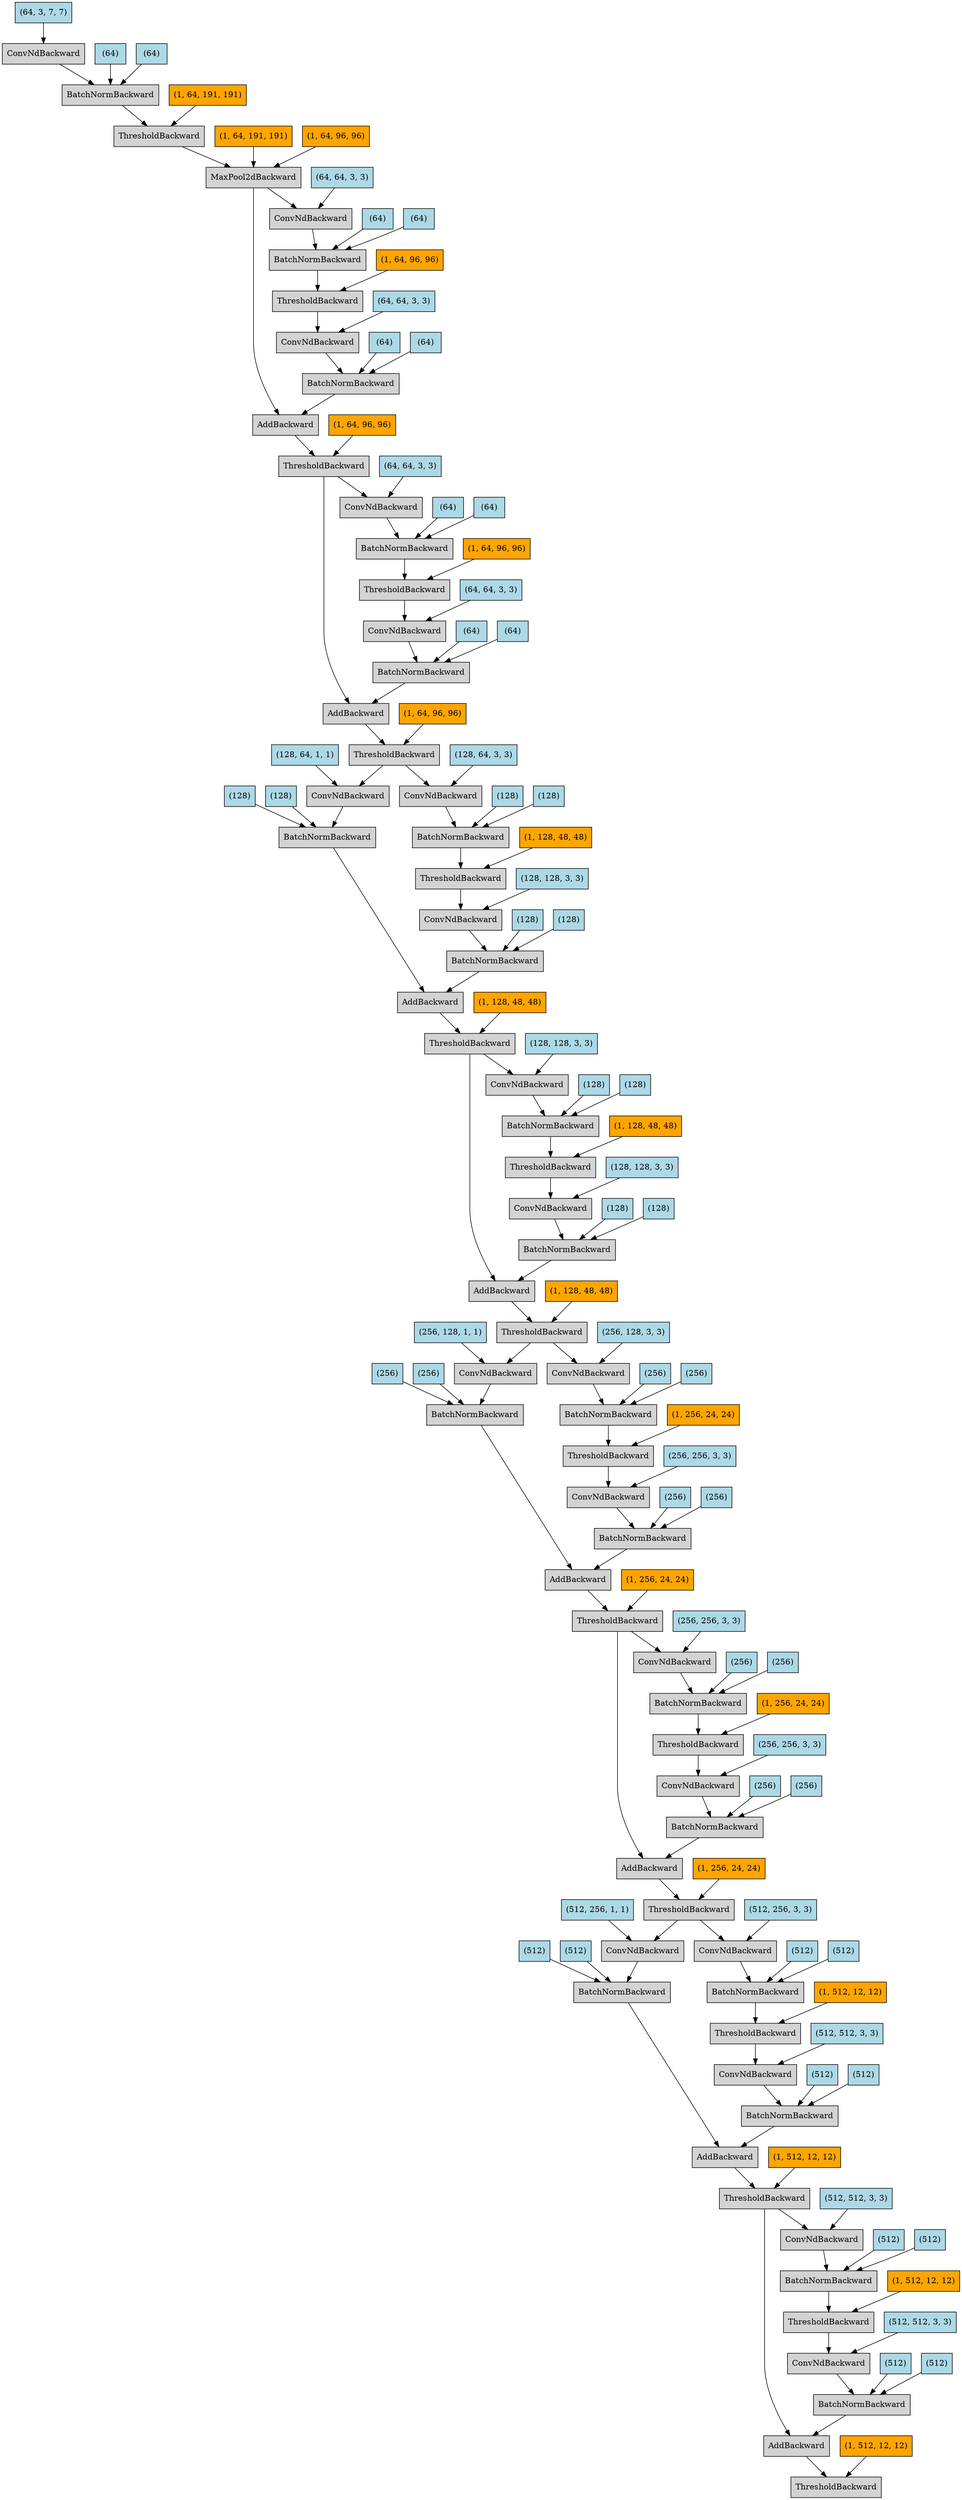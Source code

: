 // LRP
digraph {
	node [shape=box style=filled]
	140348420964432 [label=ThresholdBackward]
	140348420955864 -> 140348420964432
	140348420955864 [label=AddBackward]
	140348377400528 -> 140348420955864
	140348377400528 [label=BatchNormBackward]
	140348378517968 -> 140348377400528
	140348378517968 [label=ConvNdBackward]
	140348420955616 -> 140348378517968
	140348420955616 [label=ThresholdBackward]
	140348378518352 -> 140348420955616
	140348378518352 [label=BatchNormBackward]
	140348378518480 -> 140348378518352
	140348378518480 [label=ConvNdBackward]
	140348420955368 -> 140348378518480
	140348420955368 [label=ThresholdBackward]
	140348420955120 -> 140348420955368
	140348420955120 [label=AddBackward]
	140348378518800 -> 140348420955120
	140348378518800 [label=BatchNormBackward]
	140348378519120 -> 140348378518800
	140348378519120 [label=ConvNdBackward]
	140348420954872 -> 140348378519120
	140348420954872 [label=ThresholdBackward]
	140348378519504 -> 140348420954872
	140348378519504 [label=BatchNormBackward]
	140348378519632 -> 140348378519504
	140348378519632 [label=ConvNdBackward]
	140348420954624 -> 140348378519632
	140348420954624 [label=ThresholdBackward]
	140348420954376 -> 140348420954624
	140348420954376 [label=AddBackward]
	140348378519952 -> 140348420954376
	140348378519952 [label=BatchNormBackward]
	140348378520208 -> 140348378519952
	140348378520208 [label=ConvNdBackward]
	140348420954128 -> 140348378520208
	140348420954128 [label=ThresholdBackward]
	140348378520592 -> 140348420954128
	140348378520592 [label=BatchNormBackward]
	140348378520720 -> 140348378520592
	140348378520720 [label=ConvNdBackward]
	140348420953880 -> 140348378520720
	140348420953880 [label=ThresholdBackward]
	140348420953632 -> 140348420953880
	140348420953632 [label=AddBackward]
	140348378521040 -> 140348420953632
	140348378521040 [label=BatchNormBackward]
	140348378521360 -> 140348378521040
	140348378521360 [label=ConvNdBackward]
	140348420953384 -> 140348378521360
	140348420953384 [label=ThresholdBackward]
	140348378534096 -> 140348420953384
	140348378534096 [label=BatchNormBackward]
	140348378534224 -> 140348378534096
	140348378534224 [label=ConvNdBackward]
	140348420953136 -> 140348378534224
	140348420953136 [label=ThresholdBackward]
	140348420952888 -> 140348420953136
	140348420952888 [label=AddBackward]
	140348378534544 -> 140348420952888
	140348378534544 [label=BatchNormBackward]
	140348378534800 -> 140348378534544
	140348378534800 [label=ConvNdBackward]
	140348420952640 -> 140348378534800
	140348420952640 [label=ThresholdBackward]
	140348378535184 -> 140348420952640
	140348378535184 [label=BatchNormBackward]
	140348378535312 -> 140348378535184
	140348378535312 [label=ConvNdBackward]
	140348420952392 -> 140348378535312
	140348420952392 [label=ThresholdBackward]
	140348420952144 -> 140348420952392
	140348420952144 [label=AddBackward]
	140348378535632 -> 140348420952144
	140348378535632 [label=BatchNormBackward]
	140348378535952 -> 140348378535632
	140348378535952 [label=ConvNdBackward]
	140348464975576 -> 140348378535952
	140348464975576 [label=ThresholdBackward]
	140348378536336 -> 140348464975576
	140348378536336 [label=BatchNormBackward]
	140348378536464 -> 140348378536336
	140348378536464 [label=ConvNdBackward]
	140348464975328 -> 140348378536464
	140348464975328 [label=ThresholdBackward]
	140348464975080 -> 140348464975328
	140348464975080 [label=AddBackward]
	140348378536784 -> 140348464975080
	140348378536784 [label=BatchNormBackward]
	140348378537040 -> 140348378536784
	140348378537040 [label=ConvNdBackward]
	140348464974832 -> 140348378537040
	140348464974832 [label=ThresholdBackward]
	140348378537424 -> 140348464974832
	140348378537424 [label=BatchNormBackward]
	140348378537552 -> 140348378537424
	140348378537552 [label=ConvNdBackward]
	140348464974584 -> 140348378537552
	140348464974584 [label=ThresholdBackward]
	140348464974336 -> 140348464974584
	140348464974336 [label=AddBackward]
	140348378537872 -> 140348464974336
	140348378537872 [label=BatchNormBackward]
	140348378542288 -> 140348378537872
	140348378542288 [label=ConvNdBackward]
	140348464974088 -> 140348378542288
	140348464974088 [label=ThresholdBackward]
	140348378542672 -> 140348464974088
	140348378542672 [label=BatchNormBackward]
	140348378542800 -> 140348378542672
	140348378542800 [label=ConvNdBackward]
	140348464973840 -> 140348378542800
	140348464973840 [label=MaxPool2dBackward]
	140348464973592 -> 140348464973840
	140348464973592 [label=ThresholdBackward]
	140348378543248 -> 140348464973592
	140348378543248 [label=BatchNormBackward]
	140348378543376 -> 140348378543248
	140348378543376 [label=ConvNdBackward]
	140348378543632 -> 140348378543376
	140348378543632 [label="(64, 3, 7, 7)" fillcolor=lightblue]
	140348378543312 -> 140348378543248
	140348378543312 [label="(64)" fillcolor=lightblue]
	140348378543440 -> 140348378543248
	140348378543440 [label="(64)" fillcolor=lightblue]
	140348378539720 -> 140348464973592
	140348378539720 [label="(1, 64, 191, 191)" fillcolor=orange]
	140348378539792 -> 140348464973840
	140348378539792 [label="(1, 64, 191, 191)" fillcolor=orange]
	140348378539864 -> 140348464973840
	140348378539864 [label="(1, 64, 96, 96)" fillcolor=orange]
	140348378543056 -> 140348378542800
	140348378543056 [label="(64, 64, 3, 3)" fillcolor=lightblue]
	140348378542736 -> 140348378542672
	140348378542736 [label="(64)" fillcolor=lightblue]
	140348378542864 -> 140348378542672
	140348378542864 [label="(64)" fillcolor=lightblue]
	140348378540368 -> 140348464974088
	140348378540368 [label="(1, 64, 96, 96)" fillcolor=orange]
	140348378542544 -> 140348378542288
	140348378542544 [label="(64, 64, 3, 3)" fillcolor=lightblue]
	140348378542224 -> 140348378537872
	140348378542224 [label="(64)" fillcolor=lightblue]
	140348378542352 -> 140348378537872
	140348378542352 [label="(64)" fillcolor=lightblue]
	140348464973840 -> 140348464974336
	140348378540584 -> 140348464974584
	140348378540584 [label="(1, 64, 96, 96)" fillcolor=orange]
	140348378537808 -> 140348378537552
	140348378537808 [label="(64, 64, 3, 3)" fillcolor=lightblue]
	140348378537488 -> 140348378537424
	140348378537488 [label="(64)" fillcolor=lightblue]
	140348378537616 -> 140348378537424
	140348378537616 [label="(64)" fillcolor=lightblue]
	140348378541160 -> 140348464974832
	140348378541160 [label="(1, 64, 96, 96)" fillcolor=orange]
	140348378537296 -> 140348378537040
	140348378537296 [label="(64, 64, 3, 3)" fillcolor=lightblue]
	140348378536976 -> 140348378536784
	140348378536976 [label="(64)" fillcolor=lightblue]
	140348378537104 -> 140348378536784
	140348378537104 [label="(64)" fillcolor=lightblue]
	140348464974584 -> 140348464975080
	140348378541376 -> 140348464975328
	140348378541376 [label="(1, 64, 96, 96)" fillcolor=orange]
	140348378536720 -> 140348378536464
	140348378536720 [label="(128, 64, 3, 3)" fillcolor=lightblue]
	140348378536400 -> 140348378536336
	140348378536400 [label="(128)" fillcolor=lightblue]
	140348378536528 -> 140348378536336
	140348378536528 [label="(128)" fillcolor=lightblue]
	140348378541880 -> 140348464975576
	140348378541880 [label="(1, 128, 48, 48)" fillcolor=orange]
	140348378536208 -> 140348378535952
	140348378536208 [label="(128, 128, 3, 3)" fillcolor=lightblue]
	140348378535888 -> 140348378535632
	140348378535888 [label="(128)" fillcolor=lightblue]
	140348378536016 -> 140348378535632
	140348378536016 [label="(128)" fillcolor=lightblue]
	140348378535760 -> 140348420952144
	140348378535760 [label=BatchNormBackward]
	140348378536144 -> 140348378535760
	140348378536144 [label=ConvNdBackward]
	140348464975328 -> 140348378536144
	140348378536848 -> 140348378536144
	140348378536848 [label="(128, 64, 1, 1)" fillcolor=lightblue]
	140348378536080 -> 140348378535760
	140348378536080 [label="(128)" fillcolor=lightblue]
	140348378536272 -> 140348378535760
	140348378536272 [label="(128)" fillcolor=lightblue]
	140348378546832 -> 140348420952392
	140348378546832 [label="(1, 128, 48, 48)" fillcolor=orange]
	140348378535568 -> 140348378535312
	140348378535568 [label="(128, 128, 3, 3)" fillcolor=lightblue]
	140348378535248 -> 140348378535184
	140348378535248 [label="(128)" fillcolor=lightblue]
	140348378535376 -> 140348378535184
	140348378535376 [label="(128)" fillcolor=lightblue]
	140348378547192 -> 140348420952640
	140348378547192 [label="(1, 128, 48, 48)" fillcolor=orange]
	140348378535056 -> 140348378534800
	140348378535056 [label="(128, 128, 3, 3)" fillcolor=lightblue]
	140348378534736 -> 140348378534544
	140348378534736 [label="(128)" fillcolor=lightblue]
	140348378534864 -> 140348378534544
	140348378534864 [label="(128)" fillcolor=lightblue]
	140348420952392 -> 140348420952888
	140348378547624 -> 140348420953136
	140348378547624 [label="(1, 128, 48, 48)" fillcolor=orange]
	140348378534480 -> 140348378534224
	140348378534480 [label="(256, 128, 3, 3)" fillcolor=lightblue]
	140348378534160 -> 140348378534096
	140348378534160 [label="(256)" fillcolor=lightblue]
	140348378534288 -> 140348378534096
	140348378534288 [label="(256)" fillcolor=lightblue]
	140348378547984 -> 140348420953384
	140348378547984 [label="(1, 256, 24, 24)" fillcolor=orange]
	140348378521552 -> 140348378521360
	140348378521552 [label="(256, 256, 3, 3)" fillcolor=lightblue]
	140348378521296 -> 140348378521040
	140348378521296 [label="(256)" fillcolor=lightblue]
	140348378521424 -> 140348378521040
	140348378521424 [label="(256)" fillcolor=lightblue]
	140348378521168 -> 140348420953632
	140348378521168 [label=BatchNormBackward]
	140348378521488 -> 140348378521168
	140348378521488 [label=ConvNdBackward]
	140348420953136 -> 140348378521488
	140348378534608 -> 140348378521488
	140348378534608 [label="(256, 128, 1, 1)" fillcolor=lightblue]
	140348378533968 -> 140348378521168
	140348378533968 [label="(256)" fillcolor=lightblue]
	140348378534032 -> 140348378521168
	140348378534032 [label="(256)" fillcolor=lightblue]
	140348378548776 -> 140348420953880
	140348378548776 [label="(1, 256, 24, 24)" fillcolor=orange]
	140348378520976 -> 140348378520720
	140348378520976 [label="(256, 256, 3, 3)" fillcolor=lightblue]
	140348378520656 -> 140348378520592
	140348378520656 [label="(256)" fillcolor=lightblue]
	140348378520784 -> 140348378520592
	140348378520784 [label="(256)" fillcolor=lightblue]
	140348378549136 -> 140348420954128
	140348378549136 [label="(1, 256, 24, 24)" fillcolor=orange]
	140348378520464 -> 140348378520208
	140348378520464 [label="(256, 256, 3, 3)" fillcolor=lightblue]
	140348378520144 -> 140348378519952
	140348378520144 [label="(256)" fillcolor=lightblue]
	140348378520272 -> 140348378519952
	140348378520272 [label="(256)" fillcolor=lightblue]
	140348420953880 -> 140348420954376
	140348378549568 -> 140348420954624
	140348378549568 [label="(1, 256, 24, 24)" fillcolor=orange]
	140348378519888 -> 140348378519632
	140348378519888 [label="(512, 256, 3, 3)" fillcolor=lightblue]
	140348378519568 -> 140348378519504
	140348378519568 [label="(512)" fillcolor=lightblue]
	140348378519696 -> 140348378519504
	140348378519696 [label="(512)" fillcolor=lightblue]
	140348378549928 -> 140348420954872
	140348378549928 [label="(1, 512, 12, 12)" fillcolor=orange]
	140348378519376 -> 140348378519120
	140348378519376 [label="(512, 512, 3, 3)" fillcolor=lightblue]
	140348378519056 -> 140348378518800
	140348378519056 [label="(512)" fillcolor=lightblue]
	140348378519184 -> 140348378518800
	140348378519184 [label="(512)" fillcolor=lightblue]
	140348378518928 -> 140348420955120
	140348378518928 [label=BatchNormBackward]
	140348378519312 -> 140348378518928
	140348378519312 [label=ConvNdBackward]
	140348420954624 -> 140348378519312
	140348378520016 -> 140348378519312
	140348378520016 [label="(512, 256, 1, 1)" fillcolor=lightblue]
	140348378519248 -> 140348378518928
	140348378519248 [label="(512)" fillcolor=lightblue]
	140348378519440 -> 140348378518928
	140348378519440 [label="(512)" fillcolor=lightblue]
	140348378558976 -> 140348420955368
	140348378558976 [label="(1, 512, 12, 12)" fillcolor=orange]
	140348378518736 -> 140348378518480
	140348378518736 [label="(512, 512, 3, 3)" fillcolor=lightblue]
	140348378518416 -> 140348378518352
	140348378518416 [label="(512)" fillcolor=lightblue]
	140348378518544 -> 140348378518352
	140348378518544 [label="(512)" fillcolor=lightblue]
	140348378559336 -> 140348420955616
	140348378559336 [label="(1, 512, 12, 12)" fillcolor=orange]
	140348378518224 -> 140348378517968
	140348378518224 [label="(512, 512, 3, 3)" fillcolor=lightblue]
	140348378517584 -> 140348377400528
	140348378517584 [label="(512)" fillcolor=lightblue]
	140348378518032 -> 140348377400528
	140348378518032 [label="(512)" fillcolor=lightblue]
	140348420955368 -> 140348420955864
	140348378559768 -> 140348420964432
	140348378559768 [label="(1, 512, 12, 12)" fillcolor=orange]
}
